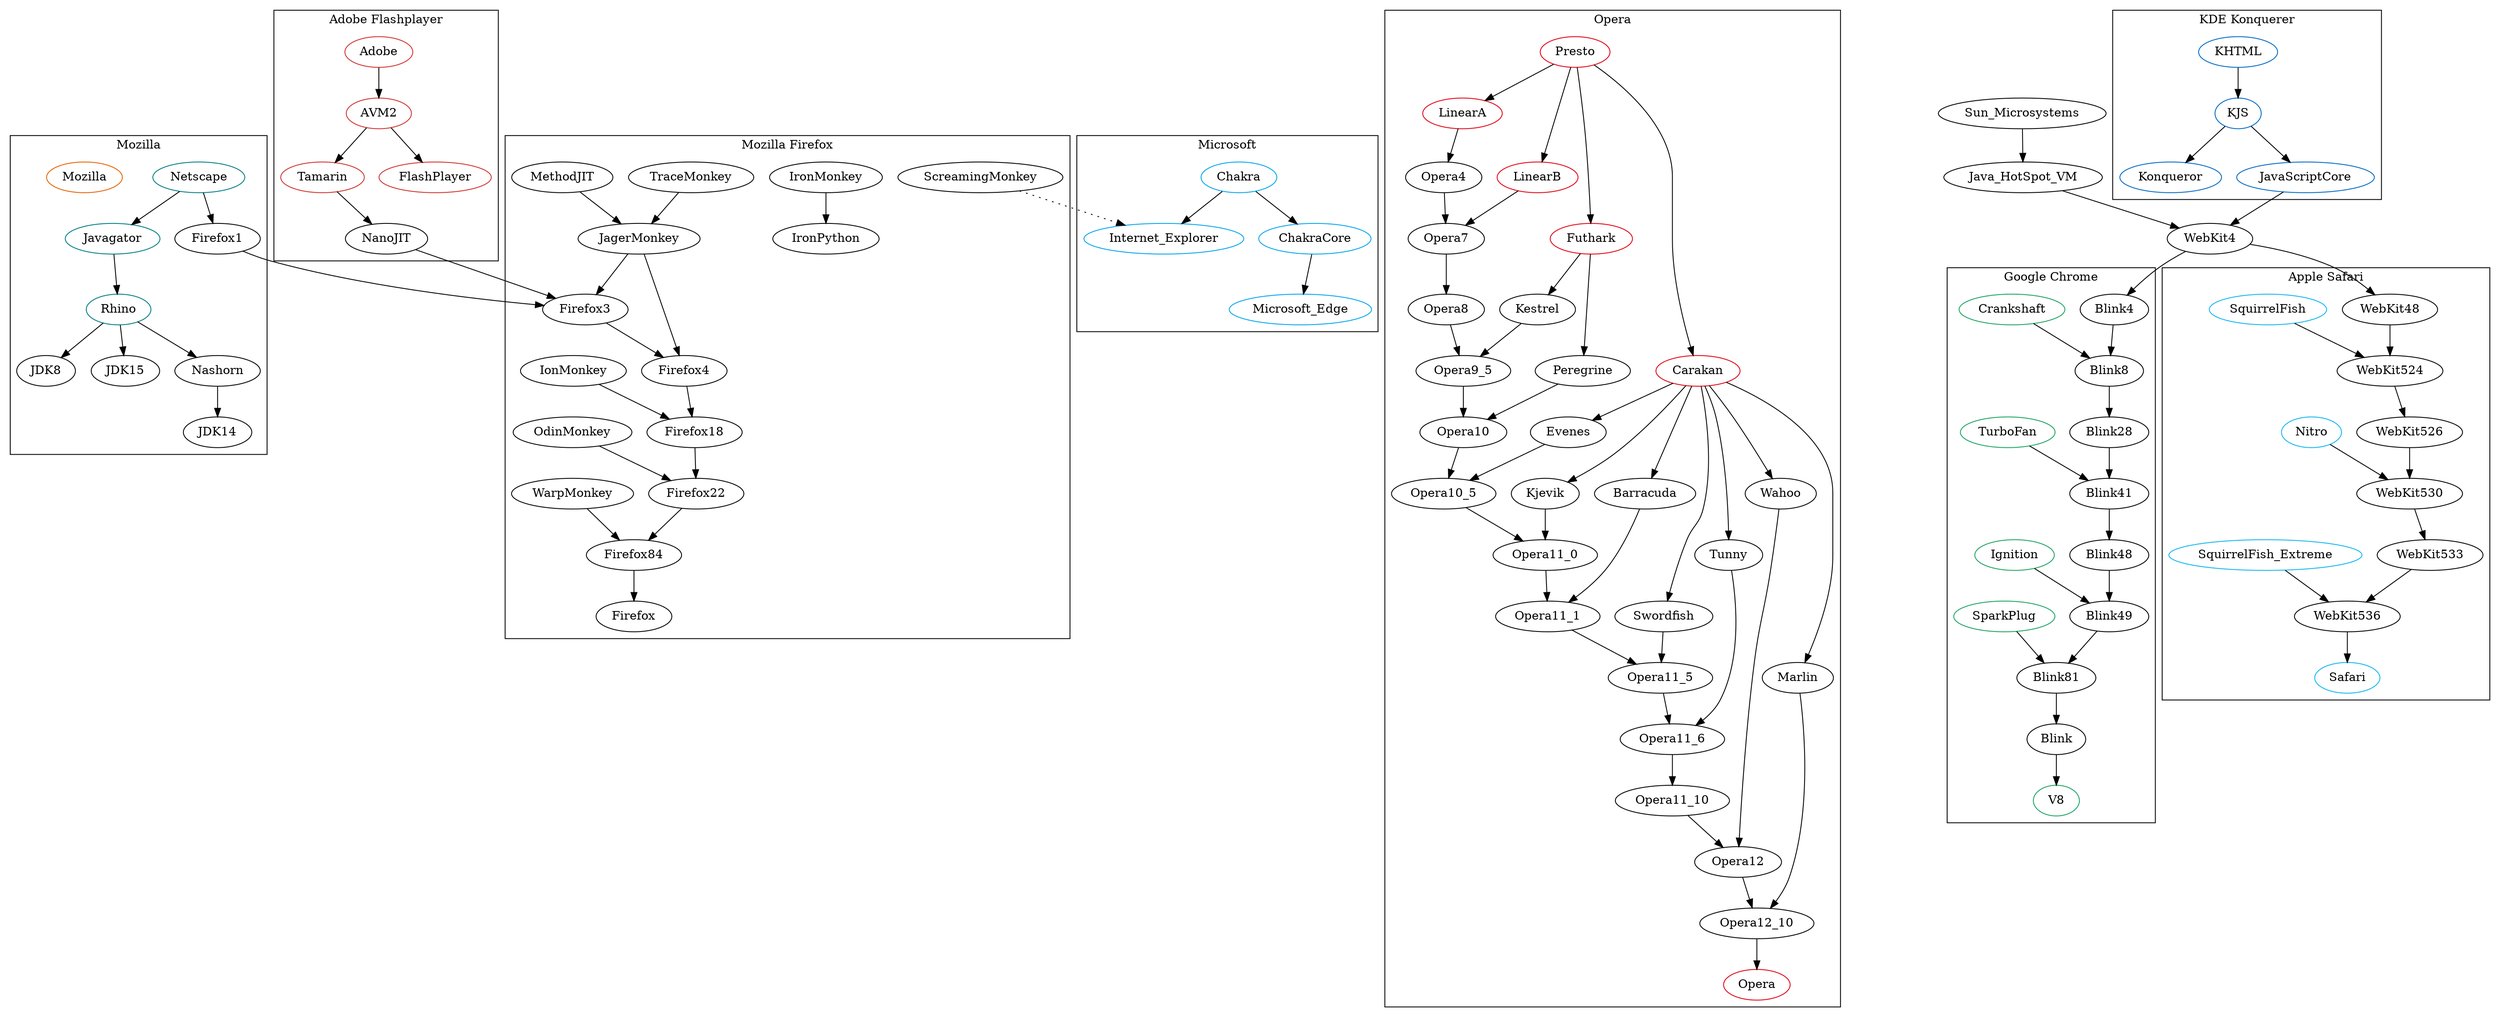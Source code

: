 
digraph JavaScript_Engine {
    // rankdir=LR;
    Netscape [color="#007c84"];

  subgraph cluster_mozilla {
    label = "Mozilla";
    Mozilla [color="#e66000"];
    Netscape -> Firefox1

    Javagator [color="#007c84"];
    Rhino [color="#007c84"];
    Netscape -> Javagator -> Rhino 
      Rhino -> JDK8
      Rhino -> JDK15
      Rhino -> Nashorn -> JDK14

  }

  subgraph cluster_opera {
    label = "Opera";

    Opera [color="#e20012"];
    Presto [color="#e20012"];
    LinearA [color="#e20012"];
    LinearB [color="#e20012"];
    Futhark [color="#e20012"];
    Carakan [color="#e20012"];
      Presto -> LinearA -> Opera4
      Presto -> LinearB -> Opera7
      Presto -> Futhark 
        Futhark-> Kestrel -> Opera9_5
        Futhark-> Peregrine -> Opera10
      Presto -> Carakan
        Carakan -> Evenes -> Opera10_5
        Carakan -> Kjevik -> Opera11_0
        Carakan -> Barracuda -> Opera11_1
        Carakan -> Swordfish -> Opera11_5
        Carakan -> Tunny -> Opera11_6
        Carakan -> Wahoo -> Opera12
        Carakan -> Marlin -> Opera12_10
    Opera4 -> Opera7 -> Opera8 -> Opera9_5 -> Opera10 
    Opera10 -> Opera10_5
    Opera10_5 -> Opera11_0
    Opera11_0 -> Opera11_1
    Opera11_1 -> Opera11_5
    Opera11_5 -> Opera11_6
    Opera11_6 -> Opera11_10
    Opera11_10 -> Opera12
    Opera12 -> Opera12_10
    Opera12_10 -> Opera
  }

  subgraph cluster_firefox {
    label = "Mozilla Firefox";
    // Mozilla -> MethodJIT
    // Mozilla -> IonMonkey
    // Mozilla -> OdinMonkey
    // Mozilla -> WarpMonkey
    // Mozilla -> TraceMonkey
    // Mozilla -> IronMonkey
    IronMonkey -> IronPython
    ScreamingMonkey;
    // Mozilla -> Firefox1
    TraceMonkey -> JagerMonkey -> Firefox3;
    MethodJIT ->JagerMonkey -> Firefox4
    IonMonkey -> Firefox18;
    OdinMonkey -> Firefox22;
    WarpMonkey -> Firefox84;
    Firefox1 -> Firefox3 -> Firefox4 -> Firefox18 -> Firefox22 -> Firefox84 -> Firefox;

  }

  subgraph cluster_microsoft {
    label = "Microsoft";


    ScreamingMonkey -> Internet_Explorer [style=dotted];
    Internet_Explorer [color="#00A4EF"];

    Chakra [color="#00A4EF"];
    Chakra -> Internet_Explorer

    Chakra -> ChakraCore

    Microsoft_Edge [color="#00A4EF"];

    ChakraCore [color="#00A4EF"];
    ChakraCore -> Microsoft_Edge

  }


    Sun_Microsystems -> Java_HotSpot_VM
    Java_HotSpot_VM -> WebKit4

    WebKit4 -> Blink4

  subgraph cluster_v8_google {
    label = "Google Chrome";


    Crankshaft [color="#1aa260"];
    Crankshaft -> Blink8

    Blink4 -> Blink8
    Blink8 -> Blink28
    Blink28 -> Blink41

    Blink41 -> Blink48

    TurboFan [color="#1aa260"];
    TurboFan -> Blink41

    Blink48 -> Blink49

    Ignition [color="#1aa260"];
    Ignition -> Blink49
    Blink49 -> Blink81

    Blink81 -> Blink

    SparkPlug [color="#1aa260"];
    SparkPlug -> Blink81
    V8 [color="#1aa260"];
    // Chrome [color="#1aa260"];
      // V8 -> Chrome
      // V8 -> Chromium
        // Chromium -> Brave
        // Chromium -> Opera8
        // Chromium -> Vivaldi
        // Chromium -> Microsoft_Edge [style="dotted"];
    // Couchbase [color="#1aa260"];
      // V8 -> Couchbase;
    // Deno [color="#1aa260"];
      // V8 -> Deno
    // Electron [color="#1aa260"];
      // V8 -> Electron
        // Electron -> Atom
        // Electron -> Visual_Studio
      // V8 -> MarkLogic
      // V8 -> NativeScript
      // V8 -> Node_js
      // V8 -> Qt_Quick
    Blink -> V8

  }

  subgraph cluster_kde {
    label = "KDE Konquerer";
    KHTML [color="#0068C6"];
    KJS [color="#0068C6"];
    KHTML -> KJS
    Konqueror [color="#0068C6"];
    KJS -> Konqueror
    JavaScriptCore [color="#0068C6"];
    KJS -> JavaScriptCore

  }

    JavaScriptCore -> WebKit4
    WebKit4 -> WebKit48

  subgraph cluster_apple {
    label = "Apple Safari";


    WebKit48 -> WebKit524

    SquirrelFish [color="#0FB5EE"];
    SquirrelFish -> WebKit524
    WebKit524 -> WebKit526

    WebKit526 -> WebKit530

    Nitro [color="#0FB5EE"];
    Nitro -> WebKit530
    WebKit530 -> WebKit533

    WebKit533 -> WebKit536

    SquirrelFish_Extreme [color="#0FB5EE"];
    //JavaScriptCore -> SquirrelFish_Extreme
    SquirrelFish_Extreme -> WebKit536

    Safari  [color="#0FB5EE"];
    WebKit536 -> Safari
  }

  subgraph cluster_adobe {
    label = "Adobe Flashplayer";

    Adobe [color="#cf302a"];
    Adobe -> AVM2

    Tamarin [color="#cf302a"];
    FlashPlayer [color="#cf302a"];

    AVM2 [color="#cf302a"];
    AVM2 -> Tamarin
    AVM2 -> FlashPlayer
    Tamarin -> NanoJIT

    NanoJIT -> Firefox3
  }
    
}

